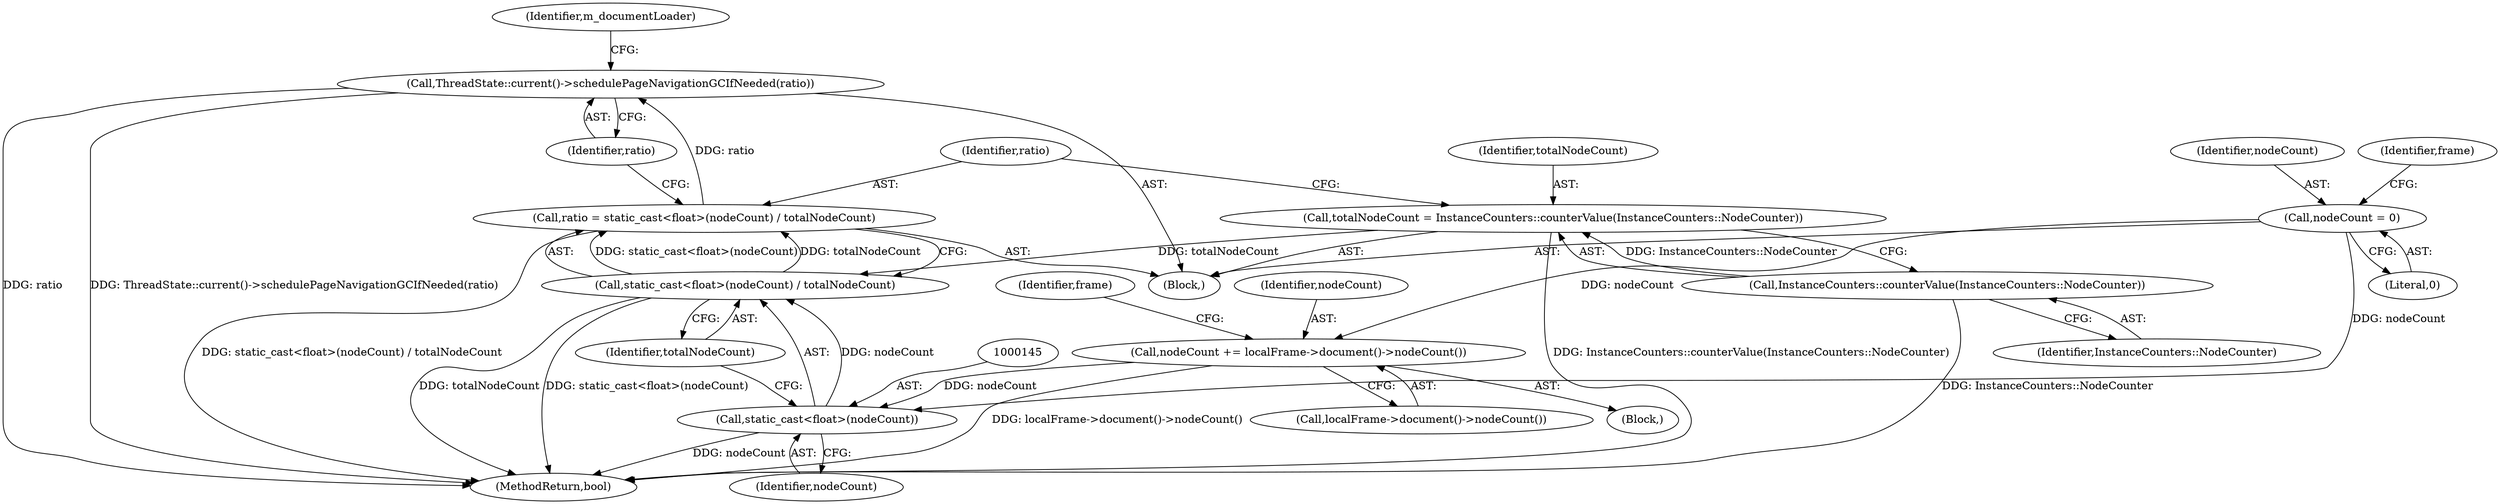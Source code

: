 digraph "0_Chrome_be655fd4fb9ab3291a855a939496111674037a2f_0@API" {
"1000148" [label="(Call,ThreadState::current()->schedulePageNavigationGCIfNeeded(ratio))"];
"1000141" [label="(Call,ratio = static_cast<float>(nodeCount) / totalNodeCount)"];
"1000143" [label="(Call,static_cast<float>(nodeCount) / totalNodeCount)"];
"1000144" [label="(Call,static_cast<float>(nodeCount))"];
"1000132" [label="(Call,nodeCount += localFrame->document()->nodeCount())"];
"1000111" [label="(Call,nodeCount = 0)"];
"1000136" [label="(Call,totalNodeCount = InstanceCounters::counterValue(InstanceCounters::NodeCounter))"];
"1000138" [label="(Call,InstanceCounters::counterValue(InstanceCounters::NodeCounter))"];
"1000142" [label="(Identifier,ratio)"];
"1000148" [label="(Call,ThreadState::current()->schedulePageNavigationGCIfNeeded(ratio))"];
"1000138" [label="(Call,InstanceCounters::counterValue(InstanceCounters::NodeCounter))"];
"1000112" [label="(Identifier,nodeCount)"];
"1000117" [label="(Identifier,frame)"];
"1000149" [label="(Identifier,ratio)"];
"1000109" [label="(Block,)"];
"1000113" [label="(Literal,0)"];
"1000139" [label="(Identifier,InstanceCounters::NodeCounter)"];
"1000152" [label="(Identifier,m_documentLoader)"];
"1000187" [label="(MethodReturn,bool)"];
"1000144" [label="(Call,static_cast<float>(nodeCount))"];
"1000143" [label="(Call,static_cast<float>(nodeCount) / totalNodeCount)"];
"1000137" [label="(Identifier,totalNodeCount)"];
"1000132" [label="(Call,nodeCount += localFrame->document()->nodeCount())"];
"1000146" [label="(Identifier,nodeCount)"];
"1000141" [label="(Call,ratio = static_cast<float>(nodeCount) / totalNodeCount)"];
"1000121" [label="(Identifier,frame)"];
"1000133" [label="(Identifier,nodeCount)"];
"1000136" [label="(Call,totalNodeCount = InstanceCounters::counterValue(InstanceCounters::NodeCounter))"];
"1000147" [label="(Identifier,totalNodeCount)"];
"1000126" [label="(Block,)"];
"1000134" [label="(Call,localFrame->document()->nodeCount())"];
"1000111" [label="(Call,nodeCount = 0)"];
"1000148" -> "1000109"  [label="AST: "];
"1000148" -> "1000149"  [label="CFG: "];
"1000149" -> "1000148"  [label="AST: "];
"1000152" -> "1000148"  [label="CFG: "];
"1000148" -> "1000187"  [label="DDG: ratio"];
"1000148" -> "1000187"  [label="DDG: ThreadState::current()->schedulePageNavigationGCIfNeeded(ratio)"];
"1000141" -> "1000148"  [label="DDG: ratio"];
"1000141" -> "1000109"  [label="AST: "];
"1000141" -> "1000143"  [label="CFG: "];
"1000142" -> "1000141"  [label="AST: "];
"1000143" -> "1000141"  [label="AST: "];
"1000149" -> "1000141"  [label="CFG: "];
"1000141" -> "1000187"  [label="DDG: static_cast<float>(nodeCount) / totalNodeCount"];
"1000143" -> "1000141"  [label="DDG: static_cast<float>(nodeCount)"];
"1000143" -> "1000141"  [label="DDG: totalNodeCount"];
"1000143" -> "1000147"  [label="CFG: "];
"1000144" -> "1000143"  [label="AST: "];
"1000147" -> "1000143"  [label="AST: "];
"1000143" -> "1000187"  [label="DDG: static_cast<float>(nodeCount)"];
"1000143" -> "1000187"  [label="DDG: totalNodeCount"];
"1000144" -> "1000143"  [label="DDG: nodeCount"];
"1000136" -> "1000143"  [label="DDG: totalNodeCount"];
"1000144" -> "1000146"  [label="CFG: "];
"1000145" -> "1000144"  [label="AST: "];
"1000146" -> "1000144"  [label="AST: "];
"1000147" -> "1000144"  [label="CFG: "];
"1000144" -> "1000187"  [label="DDG: nodeCount"];
"1000132" -> "1000144"  [label="DDG: nodeCount"];
"1000111" -> "1000144"  [label="DDG: nodeCount"];
"1000132" -> "1000126"  [label="AST: "];
"1000132" -> "1000134"  [label="CFG: "];
"1000133" -> "1000132"  [label="AST: "];
"1000134" -> "1000132"  [label="AST: "];
"1000121" -> "1000132"  [label="CFG: "];
"1000132" -> "1000187"  [label="DDG: localFrame->document()->nodeCount()"];
"1000111" -> "1000132"  [label="DDG: nodeCount"];
"1000111" -> "1000109"  [label="AST: "];
"1000111" -> "1000113"  [label="CFG: "];
"1000112" -> "1000111"  [label="AST: "];
"1000113" -> "1000111"  [label="AST: "];
"1000117" -> "1000111"  [label="CFG: "];
"1000136" -> "1000109"  [label="AST: "];
"1000136" -> "1000138"  [label="CFG: "];
"1000137" -> "1000136"  [label="AST: "];
"1000138" -> "1000136"  [label="AST: "];
"1000142" -> "1000136"  [label="CFG: "];
"1000136" -> "1000187"  [label="DDG: InstanceCounters::counterValue(InstanceCounters::NodeCounter)"];
"1000138" -> "1000136"  [label="DDG: InstanceCounters::NodeCounter"];
"1000138" -> "1000139"  [label="CFG: "];
"1000139" -> "1000138"  [label="AST: "];
"1000138" -> "1000187"  [label="DDG: InstanceCounters::NodeCounter"];
}
